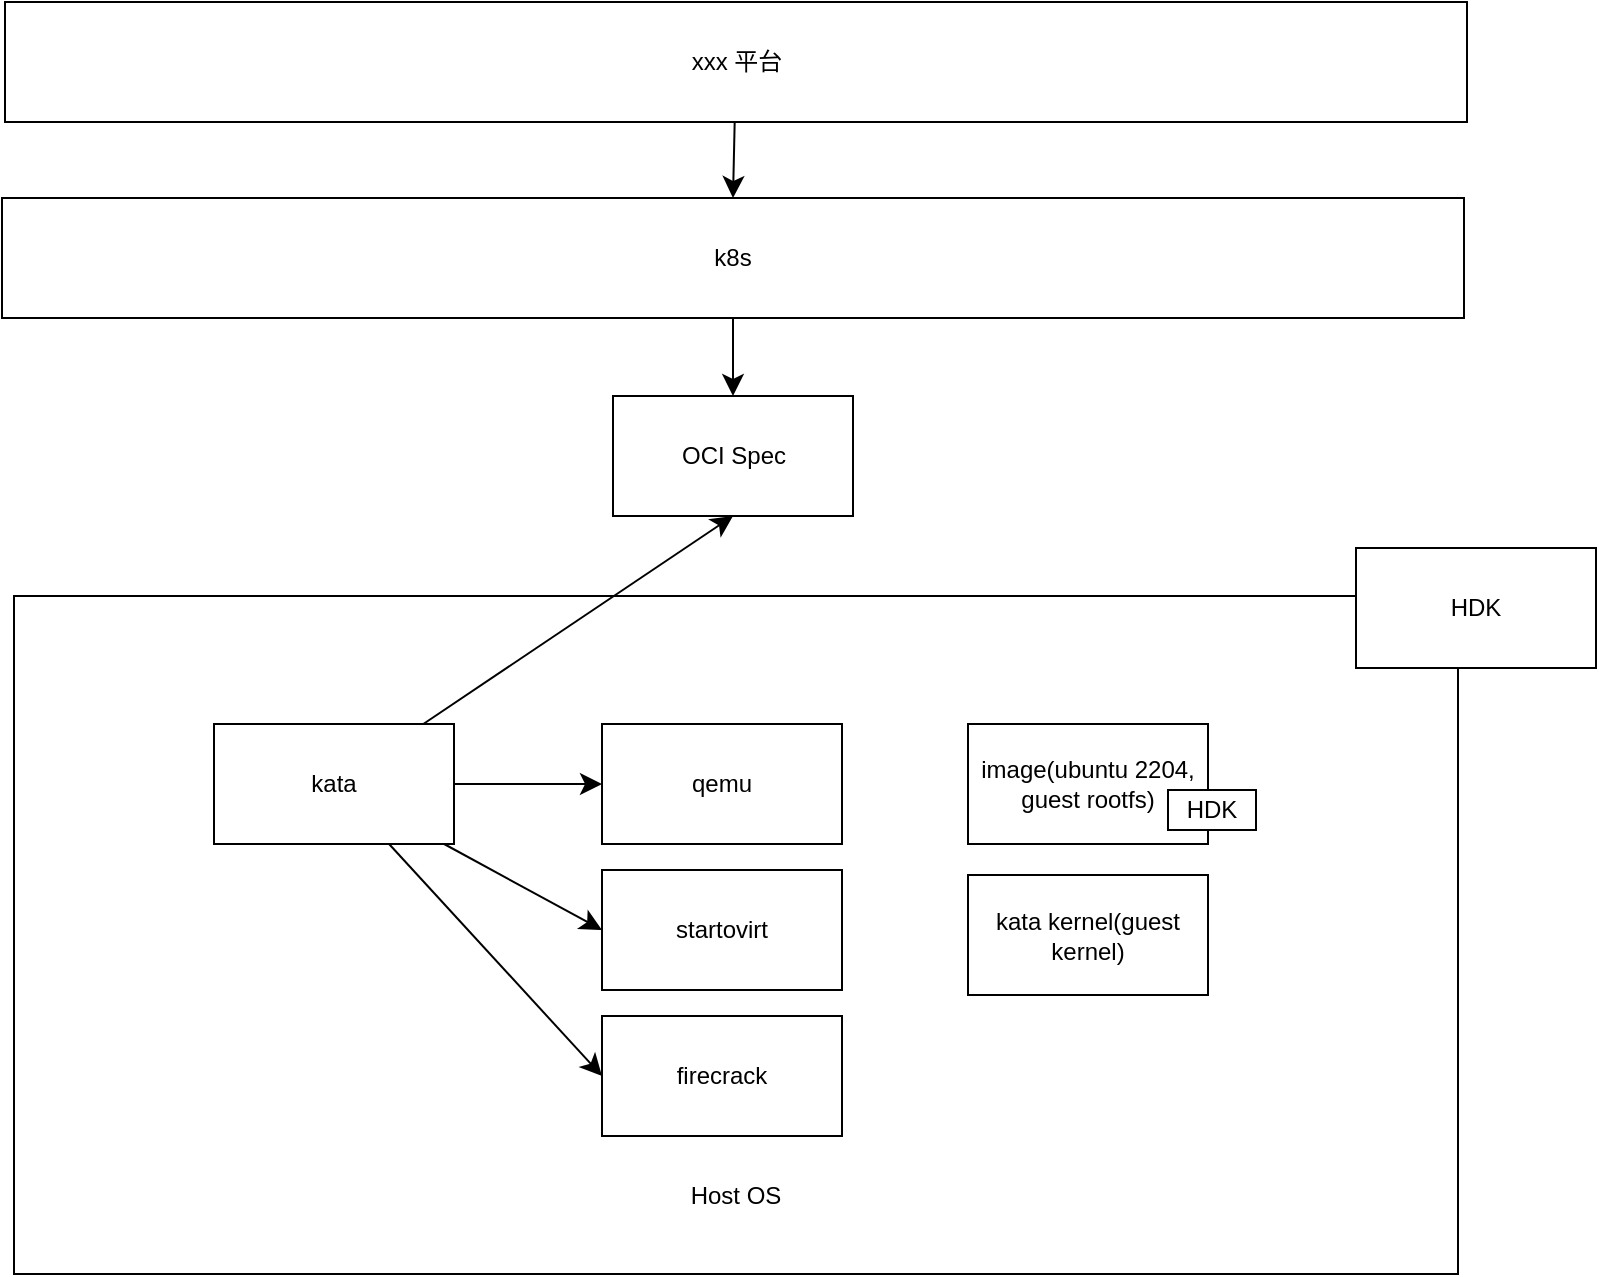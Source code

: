 <mxfile version="24.4.4" type="github">
  <diagram name="第 1 页" id="RkeHohQUEbXu89OExb6v">
    <mxGraphModel dx="2525" dy="1768" grid="0" gridSize="10" guides="1" tooltips="1" connect="1" arrows="1" fold="1" page="0" pageScale="1" pageWidth="827" pageHeight="1169" math="0" shadow="0">
      <root>
        <mxCell id="0" />
        <mxCell id="1" parent="0" />
        <mxCell id="YUM9lPu6Y5M_eksQb39X-1" value="&lt;div&gt;&lt;br&gt;&lt;/div&gt;&lt;div&gt;&lt;br&gt;&lt;/div&gt;&lt;div&gt;&lt;br&gt;&lt;/div&gt;&lt;div&gt;&lt;br&gt;&lt;/div&gt;&lt;div&gt;&lt;br&gt;&lt;/div&gt;&lt;div&gt;&lt;br&gt;&lt;/div&gt;&lt;div&gt;&lt;br&gt;&lt;/div&gt;&lt;div&gt;&lt;br&gt;&lt;/div&gt;&lt;div&gt;&lt;br&gt;&lt;/div&gt;&lt;div&gt;&lt;br&gt;&lt;/div&gt;&lt;div&gt;&lt;br&gt;&lt;/div&gt;&lt;div&gt;&lt;br&gt;&lt;/div&gt;&lt;div&gt;&lt;br&gt;&lt;/div&gt;&lt;div&gt;&lt;br&gt;&lt;/div&gt;&lt;div&gt;&lt;br&gt;&lt;/div&gt;&lt;div&gt;&lt;br&gt;&lt;/div&gt;&lt;div&gt;&lt;br&gt;&lt;/div&gt;&lt;div&gt;&lt;br&gt;&lt;/div&gt;&lt;div&gt;Host OS&lt;/div&gt;" style="rounded=0;whiteSpace=wrap;html=1;" vertex="1" parent="1">
          <mxGeometry x="-488" y="-170" width="722" height="339" as="geometry" />
        </mxCell>
        <mxCell id="YUM9lPu6Y5M_eksQb39X-2" value="qemu" style="rounded=0;whiteSpace=wrap;html=1;" vertex="1" parent="1">
          <mxGeometry x="-194" y="-106" width="120" height="60" as="geometry" />
        </mxCell>
        <mxCell id="YUM9lPu6Y5M_eksQb39X-6" style="edgeStyle=none;curved=1;rounded=0;orthogonalLoop=1;jettySize=auto;html=1;entryX=0;entryY=0.5;entryDx=0;entryDy=0;fontSize=12;startSize=8;endSize=8;" edge="1" parent="1" source="YUM9lPu6Y5M_eksQb39X-3" target="YUM9lPu6Y5M_eksQb39X-2">
          <mxGeometry relative="1" as="geometry" />
        </mxCell>
        <mxCell id="YUM9lPu6Y5M_eksQb39X-8" style="edgeStyle=none;curved=1;rounded=0;orthogonalLoop=1;jettySize=auto;html=1;entryX=0.5;entryY=1;entryDx=0;entryDy=0;fontSize=12;startSize=8;endSize=8;" edge="1" parent="1" source="YUM9lPu6Y5M_eksQb39X-3" target="YUM9lPu6Y5M_eksQb39X-7">
          <mxGeometry relative="1" as="geometry" />
        </mxCell>
        <mxCell id="YUM9lPu6Y5M_eksQb39X-14" style="edgeStyle=none;curved=1;rounded=0;orthogonalLoop=1;jettySize=auto;html=1;entryX=0;entryY=0.5;entryDx=0;entryDy=0;fontSize=12;startSize=8;endSize=8;" edge="1" parent="1" source="YUM9lPu6Y5M_eksQb39X-3" target="YUM9lPu6Y5M_eksQb39X-13">
          <mxGeometry relative="1" as="geometry" />
        </mxCell>
        <mxCell id="YUM9lPu6Y5M_eksQb39X-16" style="edgeStyle=none;curved=1;rounded=0;orthogonalLoop=1;jettySize=auto;html=1;entryX=0;entryY=0.5;entryDx=0;entryDy=0;fontSize=12;startSize=8;endSize=8;" edge="1" parent="1" source="YUM9lPu6Y5M_eksQb39X-3" target="YUM9lPu6Y5M_eksQb39X-15">
          <mxGeometry relative="1" as="geometry" />
        </mxCell>
        <mxCell id="YUM9lPu6Y5M_eksQb39X-3" value="kata" style="rounded=0;whiteSpace=wrap;html=1;" vertex="1" parent="1">
          <mxGeometry x="-388" y="-106" width="120" height="60" as="geometry" />
        </mxCell>
        <mxCell id="YUM9lPu6Y5M_eksQb39X-4" value="image(ubuntu 2204, guest rootfs)" style="rounded=0;whiteSpace=wrap;html=1;" vertex="1" parent="1">
          <mxGeometry x="-11" y="-106" width="120" height="60" as="geometry" />
        </mxCell>
        <mxCell id="YUM9lPu6Y5M_eksQb39X-5" value="kata kernel(guest kernel)" style="rounded=0;whiteSpace=wrap;html=1;" vertex="1" parent="1">
          <mxGeometry x="-11" y="-30.5" width="120" height="60" as="geometry" />
        </mxCell>
        <mxCell id="YUM9lPu6Y5M_eksQb39X-7" value="OCI Spec" style="rounded=0;whiteSpace=wrap;html=1;" vertex="1" parent="1">
          <mxGeometry x="-188.5" y="-270" width="120" height="60" as="geometry" />
        </mxCell>
        <mxCell id="YUM9lPu6Y5M_eksQb39X-10" style="edgeStyle=none;curved=1;rounded=0;orthogonalLoop=1;jettySize=auto;html=1;entryX=0.5;entryY=0;entryDx=0;entryDy=0;fontSize=12;startSize=8;endSize=8;" edge="1" parent="1" source="YUM9lPu6Y5M_eksQb39X-9" target="YUM9lPu6Y5M_eksQb39X-7">
          <mxGeometry relative="1" as="geometry" />
        </mxCell>
        <mxCell id="YUM9lPu6Y5M_eksQb39X-9" value="k8s" style="rounded=0;whiteSpace=wrap;html=1;" vertex="1" parent="1">
          <mxGeometry x="-494" y="-369" width="731" height="60" as="geometry" />
        </mxCell>
        <mxCell id="YUM9lPu6Y5M_eksQb39X-12" style="edgeStyle=none;curved=1;rounded=0;orthogonalLoop=1;jettySize=auto;html=1;entryX=0.5;entryY=0;entryDx=0;entryDy=0;fontSize=12;startSize=8;endSize=8;" edge="1" parent="1" source="YUM9lPu6Y5M_eksQb39X-11" target="YUM9lPu6Y5M_eksQb39X-9">
          <mxGeometry relative="1" as="geometry" />
        </mxCell>
        <mxCell id="YUM9lPu6Y5M_eksQb39X-11" value="xxx 平台" style="rounded=0;whiteSpace=wrap;html=1;" vertex="1" parent="1">
          <mxGeometry x="-492.5" y="-467" width="731" height="60" as="geometry" />
        </mxCell>
        <mxCell id="YUM9lPu6Y5M_eksQb39X-13" value="startovirt" style="rounded=0;whiteSpace=wrap;html=1;" vertex="1" parent="1">
          <mxGeometry x="-194" y="-33" width="120" height="60" as="geometry" />
        </mxCell>
        <mxCell id="YUM9lPu6Y5M_eksQb39X-15" value="firecrack" style="rounded=0;whiteSpace=wrap;html=1;" vertex="1" parent="1">
          <mxGeometry x="-194" y="40" width="120" height="60" as="geometry" />
        </mxCell>
        <mxCell id="YUM9lPu6Y5M_eksQb39X-17" value="HDK" style="rounded=0;whiteSpace=wrap;html=1;" vertex="1" parent="1">
          <mxGeometry x="183" y="-194" width="120" height="60" as="geometry" />
        </mxCell>
        <mxCell id="YUM9lPu6Y5M_eksQb39X-18" value="HDK" style="rounded=0;whiteSpace=wrap;html=1;" vertex="1" parent="1">
          <mxGeometry x="89" y="-73" width="44" height="20" as="geometry" />
        </mxCell>
      </root>
    </mxGraphModel>
  </diagram>
</mxfile>
